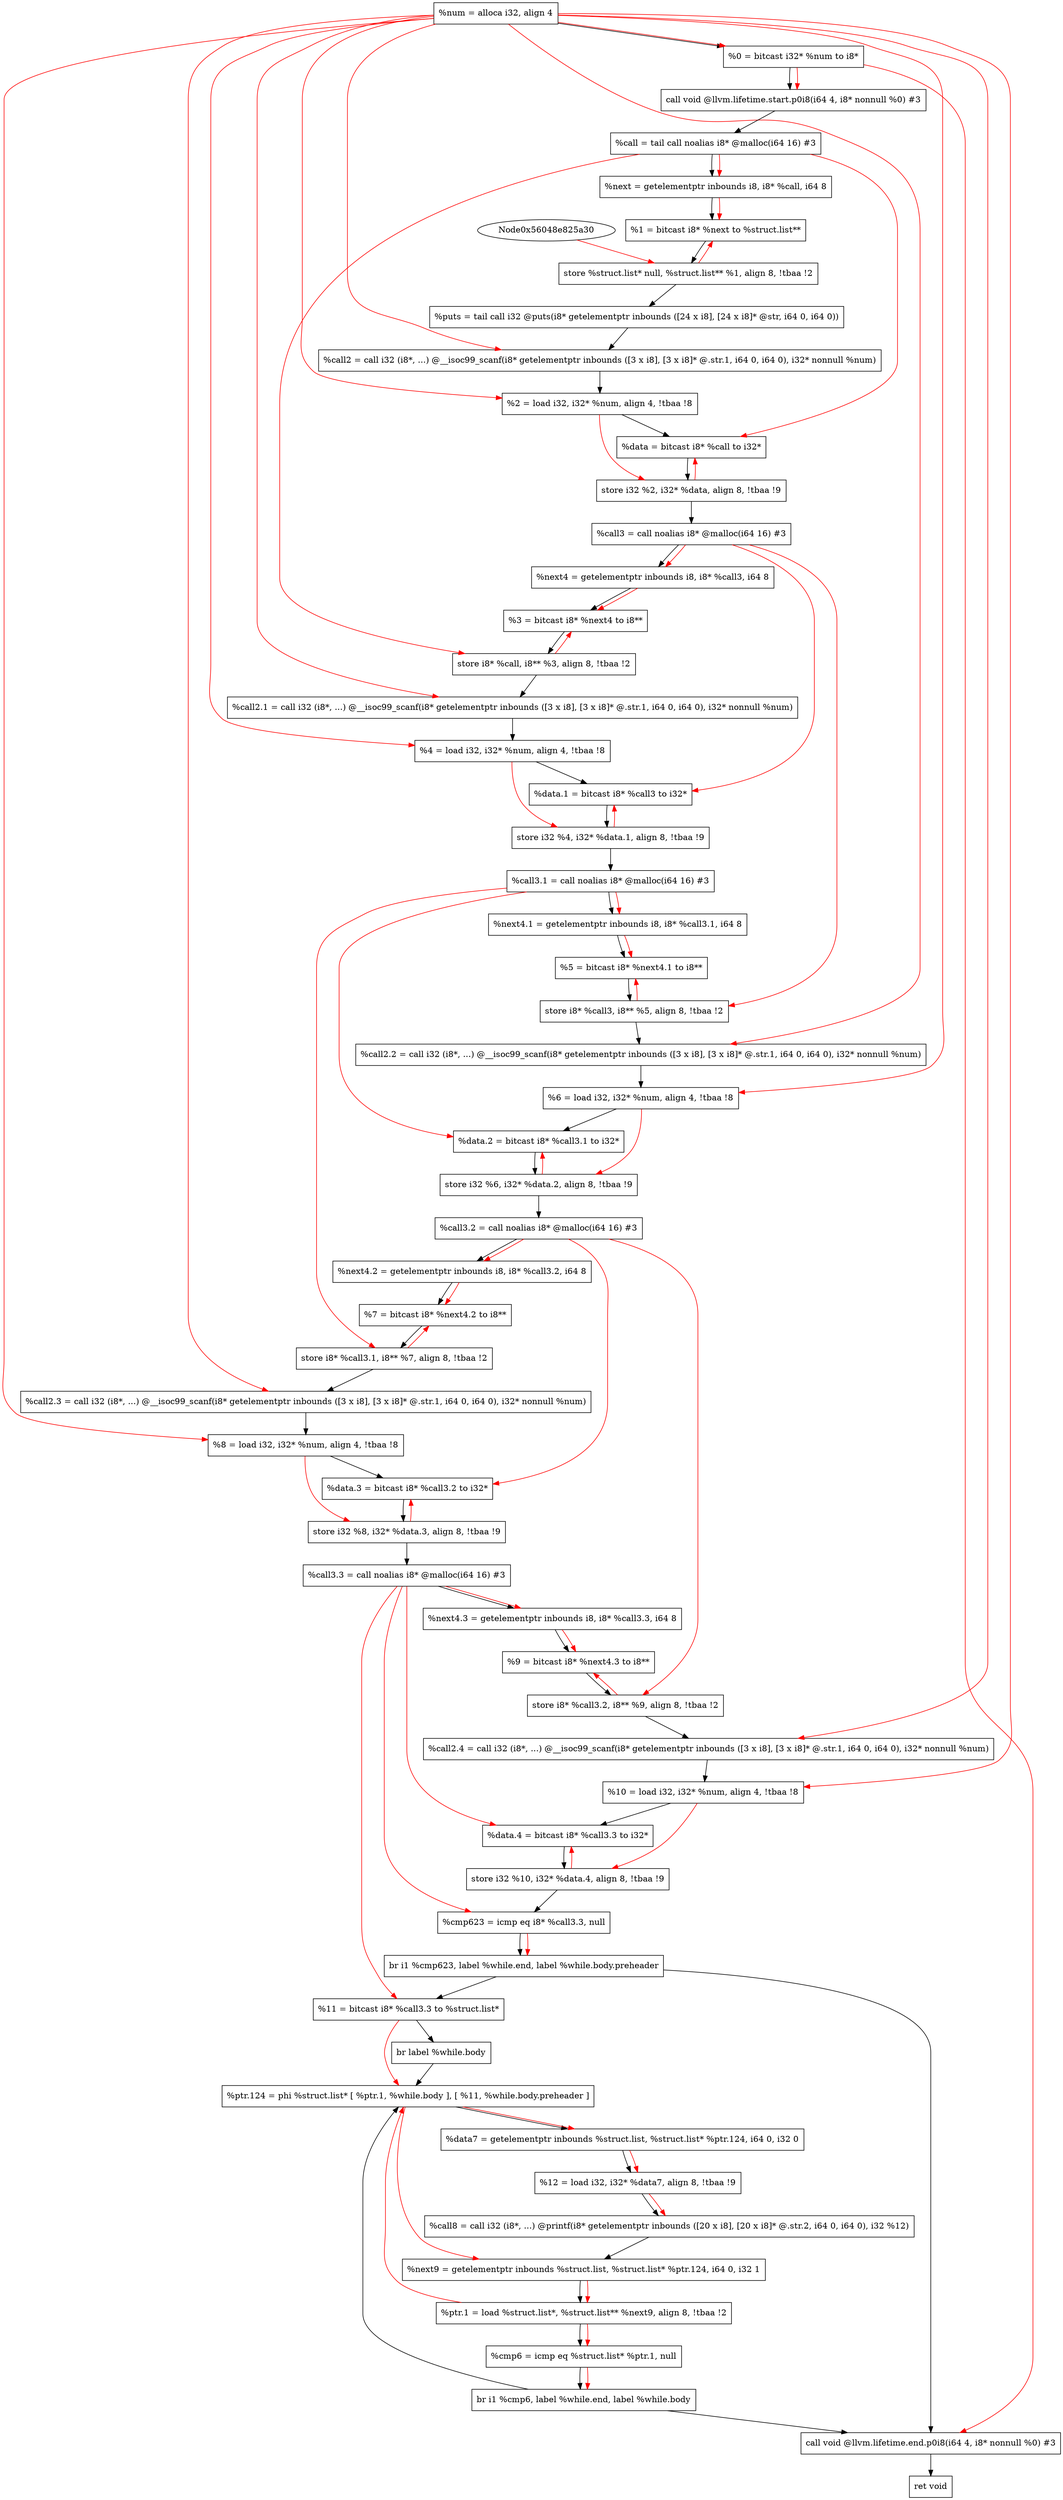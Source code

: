 digraph "CDFG for'func' function" {
	Node0x56048e825328[shape=record, label="  %num = alloca i32, align 4"];
	Node0x56048e8259e8[shape=record, label="  %0 = bitcast i32* %num to i8*"];
	Node0x56048e825e48[shape=record, label="  call void @llvm.lifetime.start.p0i8(i64 4, i8* nonnull %0) #3"];
	Node0x56048e826080[shape=record, label="  %call = tail call noalias i8* @malloc(i64 16) #3"];
	Node0x56048e8261a0[shape=record, label="  %next = getelementptr inbounds i8, i8* %call, i64 8"];
	Node0x56048e826228[shape=record, label="  %1 = bitcast i8* %next to %struct.list**"];
	Node0x56048e8266d0[shape=record, label="  store %struct.list* null, %struct.list** %1, align 8, !tbaa !2"];
	Node0x56048e827970[shape=record, label="  %puts = tail call i32 @puts(i8* getelementptr inbounds ([24 x i8], [24 x i8]* @str, i64 0, i64 0))"];
	Node0x56048e827bd8[shape=record, label="  %call2 = call i32 (i8*, ...) @__isoc99_scanf(i8* getelementptr inbounds ([3 x i8], [3 x i8]* @.str.1, i64 0, i64 0), i32* nonnull %num)"];
	Node0x56048e827c98[shape=record, label="  %2 = load i32, i32* %num, align 4, !tbaa !8"];
	Node0x56048e827dc8[shape=record, label="  %data = bitcast i8* %call to i32*"];
	Node0x56048e827e40[shape=record, label="  store i32 %2, i32* %data, align 8, !tbaa !9"];
	Node0x56048e828030[shape=record, label="  %call3 = call noalias i8* @malloc(i64 16) #3"];
	Node0x56048e828100[shape=record, label="  %next4 = getelementptr inbounds i8, i8* %call3, i64 8"];
	Node0x56048e828188[shape=record, label="  %3 = bitcast i8* %next4 to i8**"];
	Node0x56048e828200[shape=record, label="  store i8* %call, i8** %3, align 8, !tbaa !2"];
	Node0x56048e8288c8[shape=record, label="  %call2.1 = call i32 (i8*, ...) @__isoc99_scanf(i8* getelementptr inbounds ([3 x i8], [3 x i8]* @.str.1, i64 0, i64 0), i32* nonnull %num)"];
	Node0x56048e828988[shape=record, label="  %4 = load i32, i32* %num, align 4, !tbaa !8"];
	Node0x56048e829048[shape=record, label="  %data.1 = bitcast i8* %call3 to i32*"];
	Node0x56048e8290e0[shape=record, label="  store i32 %4, i32* %data.1, align 8, !tbaa !9"];
	Node0x56048e8297b0[shape=record, label="  %call3.1 = call noalias i8* @malloc(i64 16) #3"];
	Node0x56048e829880[shape=record, label="  %next4.1 = getelementptr inbounds i8, i8* %call3.1, i64 8"];
	Node0x56048e829aa8[shape=record, label="  %5 = bitcast i8* %next4.1 to i8**"];
	Node0x56048e829b20[shape=record, label="  store i8* %call3, i8** %5, align 8, !tbaa !2"];
	Node0x56048e829bd8[shape=record, label="  %call2.2 = call i32 (i8*, ...) @__isoc99_scanf(i8* getelementptr inbounds ([3 x i8], [3 x i8]* @.str.1, i64 0, i64 0), i32* nonnull %num)"];
	Node0x56048e829c98[shape=record, label="  %6 = load i32, i32* %num, align 4, !tbaa !8"];
	Node0x56048e829cf8[shape=record, label="  %data.2 = bitcast i8* %call3.1 to i32*"];
	Node0x56048e829d90[shape=record, label="  store i32 %6, i32* %data.2, align 8, !tbaa !9"];
	Node0x56048e829e50[shape=record, label="  %call3.2 = call noalias i8* @malloc(i64 16) #3"];
	Node0x56048e829f20[shape=record, label="  %next4.2 = getelementptr inbounds i8, i8* %call3.2, i64 8"];
	Node0x56048e829fa8[shape=record, label="  %7 = bitcast i8* %next4.2 to i8**"];
	Node0x56048e82a020[shape=record, label="  store i8* %call3.1, i8** %7, align 8, !tbaa !2"];
	Node0x56048e82a0d8[shape=record, label="  %call2.3 = call i32 (i8*, ...) @__isoc99_scanf(i8* getelementptr inbounds ([3 x i8], [3 x i8]* @.str.1, i64 0, i64 0), i32* nonnull %num)"];
	Node0x56048e82a198[shape=record, label="  %8 = load i32, i32* %num, align 4, !tbaa !8"];
	Node0x56048e82a288[shape=record, label="  %data.3 = bitcast i8* %call3.2 to i32*"];
	Node0x56048e82a320[shape=record, label="  store i32 %8, i32* %data.3, align 8, !tbaa !9"];
	Node0x56048e82a3e0[shape=record, label="  %call3.3 = call noalias i8* @malloc(i64 16) #3"];
	Node0x56048e82a460[shape=record, label="  %next4.3 = getelementptr inbounds i8, i8* %call3.3, i64 8"];
	Node0x56048e82a4e8[shape=record, label="  %9 = bitcast i8* %next4.3 to i8**"];
	Node0x56048e82a560[shape=record, label="  store i8* %call3.2, i8** %9, align 8, !tbaa !2"];
	Node0x56048e82a618[shape=record, label="  %call2.4 = call i32 (i8*, ...) @__isoc99_scanf(i8* getelementptr inbounds ([3 x i8], [3 x i8]* @.str.1, i64 0, i64 0), i32* nonnull %num)"];
	Node0x56048e82a6d8[shape=record, label="  %10 = load i32, i32* %num, align 4, !tbaa !8"];
	Node0x56048e82a738[shape=record, label="  %data.4 = bitcast i8* %call3.3 to i32*"];
	Node0x56048e82a7d0[shape=record, label="  store i32 %10, i32* %data.4, align 8, !tbaa !9"];
	Node0x56048e82a870[shape=record, label="  %cmp623 = icmp eq i8* %call3.3, null"];
	Node0x56048e82ae18[shape=record, label="  br i1 %cmp623, label %while.end, label %while.body.preheader"];
	Node0x56048e82ad68[shape=record, label="  %11 = bitcast i8* %call3.3 to %struct.list*"];
	Node0x56048e82af58[shape=record, label="  br label %while.body"];
	Node0x56048e82b008[shape=record, label="  %ptr.124 = phi %struct.list* [ %ptr.1, %while.body ], [ %11, %while.body.preheader ]"];
	Node0x56048e82b108[shape=record, label="  %data7 = getelementptr inbounds %struct.list, %struct.list* %ptr.124, i64 0, i32 0"];
	Node0x56048e82b198[shape=record, label="  %12 = load i32, i32* %data7, align 8, !tbaa !9"];
	Node0x56048e82b3b8[shape=record, label="  %call8 = call i32 (i8*, ...) @printf(i8* getelementptr inbounds ([20 x i8], [20 x i8]* @.str.2, i64 0, i64 0), i32 %12)"];
	Node0x56048e82b4c8[shape=record, label="  %next9 = getelementptr inbounds %struct.list, %struct.list* %ptr.124, i64 0, i32 1"];
	Node0x56048e82b558[shape=record, label="  %ptr.1 = load %struct.list*, %struct.list** %next9, align 8, !tbaa !2"];
	Node0x56048e82b5d0[shape=record, label="  %cmp6 = icmp eq %struct.list* %ptr.1, null"];
	Node0x56048e82b678[shape=record, label="  br i1 %cmp6, label %while.end, label %while.body"];
	Node0x56048e82b858[shape=record, label="  call void @llvm.lifetime.end.p0i8(i64 4, i8* nonnull %0) #3"];
	Node0x56048e82b900[shape=record, label="  ret void"];
	Node0x56048e825328 -> Node0x56048e8259e8
	Node0x56048e8259e8 -> Node0x56048e825e48
	Node0x56048e825e48 -> Node0x56048e826080
	Node0x56048e826080 -> Node0x56048e8261a0
	Node0x56048e8261a0 -> Node0x56048e826228
	Node0x56048e826228 -> Node0x56048e8266d0
	Node0x56048e8266d0 -> Node0x56048e827970
	Node0x56048e827970 -> Node0x56048e827bd8
	Node0x56048e827bd8 -> Node0x56048e827c98
	Node0x56048e827c98 -> Node0x56048e827dc8
	Node0x56048e827dc8 -> Node0x56048e827e40
	Node0x56048e827e40 -> Node0x56048e828030
	Node0x56048e828030 -> Node0x56048e828100
	Node0x56048e828100 -> Node0x56048e828188
	Node0x56048e828188 -> Node0x56048e828200
	Node0x56048e828200 -> Node0x56048e8288c8
	Node0x56048e8288c8 -> Node0x56048e828988
	Node0x56048e828988 -> Node0x56048e829048
	Node0x56048e829048 -> Node0x56048e8290e0
	Node0x56048e8290e0 -> Node0x56048e8297b0
	Node0x56048e8297b0 -> Node0x56048e829880
	Node0x56048e829880 -> Node0x56048e829aa8
	Node0x56048e829aa8 -> Node0x56048e829b20
	Node0x56048e829b20 -> Node0x56048e829bd8
	Node0x56048e829bd8 -> Node0x56048e829c98
	Node0x56048e829c98 -> Node0x56048e829cf8
	Node0x56048e829cf8 -> Node0x56048e829d90
	Node0x56048e829d90 -> Node0x56048e829e50
	Node0x56048e829e50 -> Node0x56048e829f20
	Node0x56048e829f20 -> Node0x56048e829fa8
	Node0x56048e829fa8 -> Node0x56048e82a020
	Node0x56048e82a020 -> Node0x56048e82a0d8
	Node0x56048e82a0d8 -> Node0x56048e82a198
	Node0x56048e82a198 -> Node0x56048e82a288
	Node0x56048e82a288 -> Node0x56048e82a320
	Node0x56048e82a320 -> Node0x56048e82a3e0
	Node0x56048e82a3e0 -> Node0x56048e82a460
	Node0x56048e82a460 -> Node0x56048e82a4e8
	Node0x56048e82a4e8 -> Node0x56048e82a560
	Node0x56048e82a560 -> Node0x56048e82a618
	Node0x56048e82a618 -> Node0x56048e82a6d8
	Node0x56048e82a6d8 -> Node0x56048e82a738
	Node0x56048e82a738 -> Node0x56048e82a7d0
	Node0x56048e82a7d0 -> Node0x56048e82a870
	Node0x56048e82a870 -> Node0x56048e82ae18
	Node0x56048e82ae18 -> Node0x56048e82b858
	Node0x56048e82ae18 -> Node0x56048e82ad68
	Node0x56048e82ad68 -> Node0x56048e82af58
	Node0x56048e82af58 -> Node0x56048e82b008
	Node0x56048e82b008 -> Node0x56048e82b108
	Node0x56048e82b108 -> Node0x56048e82b198
	Node0x56048e82b198 -> Node0x56048e82b3b8
	Node0x56048e82b3b8 -> Node0x56048e82b4c8
	Node0x56048e82b4c8 -> Node0x56048e82b558
	Node0x56048e82b558 -> Node0x56048e82b5d0
	Node0x56048e82b5d0 -> Node0x56048e82b678
	Node0x56048e82b678 -> Node0x56048e82b858
	Node0x56048e82b678 -> Node0x56048e82b008
	Node0x56048e82b858 -> Node0x56048e82b900
edge [color=red]
	Node0x56048e825328 -> Node0x56048e8259e8
	Node0x56048e8259e8 -> Node0x56048e825e48
	Node0x56048e826080 -> Node0x56048e8261a0
	Node0x56048e8261a0 -> Node0x56048e826228
	Node0x56048e825a30 -> Node0x56048e8266d0
	Node0x56048e8266d0 -> Node0x56048e826228
	Node0x56048e825328 -> Node0x56048e827bd8
	Node0x56048e825328 -> Node0x56048e827c98
	Node0x56048e826080 -> Node0x56048e827dc8
	Node0x56048e827c98 -> Node0x56048e827e40
	Node0x56048e827e40 -> Node0x56048e827dc8
	Node0x56048e828030 -> Node0x56048e828100
	Node0x56048e828100 -> Node0x56048e828188
	Node0x56048e826080 -> Node0x56048e828200
	Node0x56048e828200 -> Node0x56048e828188
	Node0x56048e825328 -> Node0x56048e8288c8
	Node0x56048e825328 -> Node0x56048e828988
	Node0x56048e828030 -> Node0x56048e829048
	Node0x56048e828988 -> Node0x56048e8290e0
	Node0x56048e8290e0 -> Node0x56048e829048
	Node0x56048e8297b0 -> Node0x56048e829880
	Node0x56048e829880 -> Node0x56048e829aa8
	Node0x56048e828030 -> Node0x56048e829b20
	Node0x56048e829b20 -> Node0x56048e829aa8
	Node0x56048e825328 -> Node0x56048e829bd8
	Node0x56048e825328 -> Node0x56048e829c98
	Node0x56048e8297b0 -> Node0x56048e829cf8
	Node0x56048e829c98 -> Node0x56048e829d90
	Node0x56048e829d90 -> Node0x56048e829cf8
	Node0x56048e829e50 -> Node0x56048e829f20
	Node0x56048e829f20 -> Node0x56048e829fa8
	Node0x56048e8297b0 -> Node0x56048e82a020
	Node0x56048e82a020 -> Node0x56048e829fa8
	Node0x56048e825328 -> Node0x56048e82a0d8
	Node0x56048e825328 -> Node0x56048e82a198
	Node0x56048e829e50 -> Node0x56048e82a288
	Node0x56048e82a198 -> Node0x56048e82a320
	Node0x56048e82a320 -> Node0x56048e82a288
	Node0x56048e82a3e0 -> Node0x56048e82a460
	Node0x56048e82a460 -> Node0x56048e82a4e8
	Node0x56048e829e50 -> Node0x56048e82a560
	Node0x56048e82a560 -> Node0x56048e82a4e8
	Node0x56048e825328 -> Node0x56048e82a618
	Node0x56048e825328 -> Node0x56048e82a6d8
	Node0x56048e82a3e0 -> Node0x56048e82a738
	Node0x56048e82a6d8 -> Node0x56048e82a7d0
	Node0x56048e82a7d0 -> Node0x56048e82a738
	Node0x56048e82a3e0 -> Node0x56048e82a870
	Node0x56048e82a870 -> Node0x56048e82ae18
	Node0x56048e82a3e0 -> Node0x56048e82ad68
	Node0x56048e82b558 -> Node0x56048e82b008
	Node0x56048e82ad68 -> Node0x56048e82b008
	Node0x56048e82b008 -> Node0x56048e82b108
	Node0x56048e82b108 -> Node0x56048e82b198
	Node0x56048e82b198 -> Node0x56048e82b3b8
	Node0x56048e82b008 -> Node0x56048e82b4c8
	Node0x56048e82b4c8 -> Node0x56048e82b558
	Node0x56048e82b558 -> Node0x56048e82b5d0
	Node0x56048e82b5d0 -> Node0x56048e82b678
	Node0x56048e8259e8 -> Node0x56048e82b858
}

